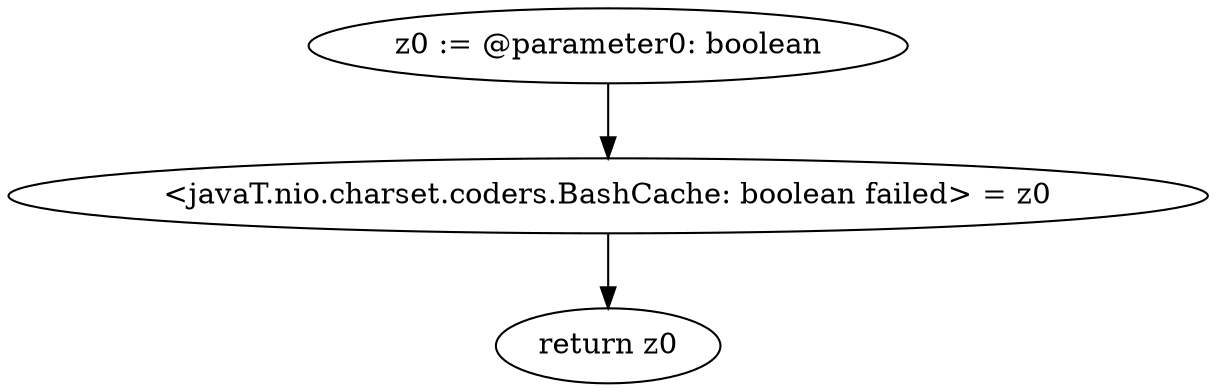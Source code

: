 digraph "unitGraph" {
    "z0 := @parameter0: boolean"
    "<javaT.nio.charset.coders.BashCache: boolean failed> = z0"
    "return z0"
    "z0 := @parameter0: boolean"->"<javaT.nio.charset.coders.BashCache: boolean failed> = z0";
    "<javaT.nio.charset.coders.BashCache: boolean failed> = z0"->"return z0";
}
